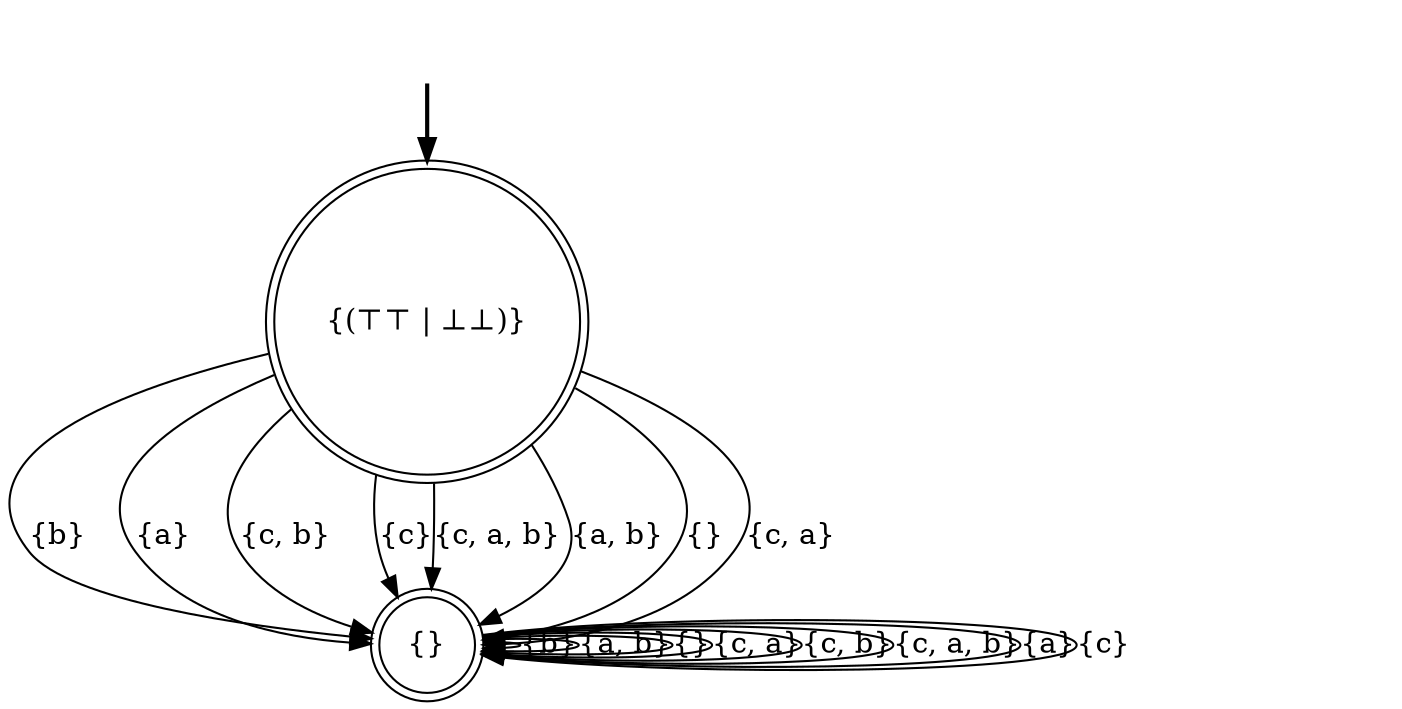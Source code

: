 digraph {
	fake0 [style=invisible]
	"{(⊤⊤ | ⊥⊥)}" [root=true shape=doublecircle]
	"{}" [shape=doublecircle]
	fake0 -> "{(⊤⊤ | ⊥⊥)}" [style=bold]
	"{}" -> "{}" [label="{b}"]
	"{(⊤⊤ | ⊥⊥)}" -> "{}" [label="{b}"]
	"{}" -> "{}" [label="{a, b}"]
	"{}" -> "{}" [label="{}"]
	"{}" -> "{}" [label="{c, a}"]
	"{(⊤⊤ | ⊥⊥)}" -> "{}" [label="{a}"]
	"{(⊤⊤ | ⊥⊥)}" -> "{}" [label="{c, b}"]
	"{(⊤⊤ | ⊥⊥)}" -> "{}" [label="{c}"]
	"{}" -> "{}" [label="{c, b}"]
	"{}" -> "{}" [label="{c, a, b}"]
	"{(⊤⊤ | ⊥⊥)}" -> "{}" [label="{c, a, b}"]
	"{(⊤⊤ | ⊥⊥)}" -> "{}" [label="{a, b}"]
	"{}" -> "{}" [label="{a}"]
	"{(⊤⊤ | ⊥⊥)}" -> "{}" [label="{}"]
	"{(⊤⊤ | ⊥⊥)}" -> "{}" [label="{c, a}"]
	"{}" -> "{}" [label="{c}"]
}
